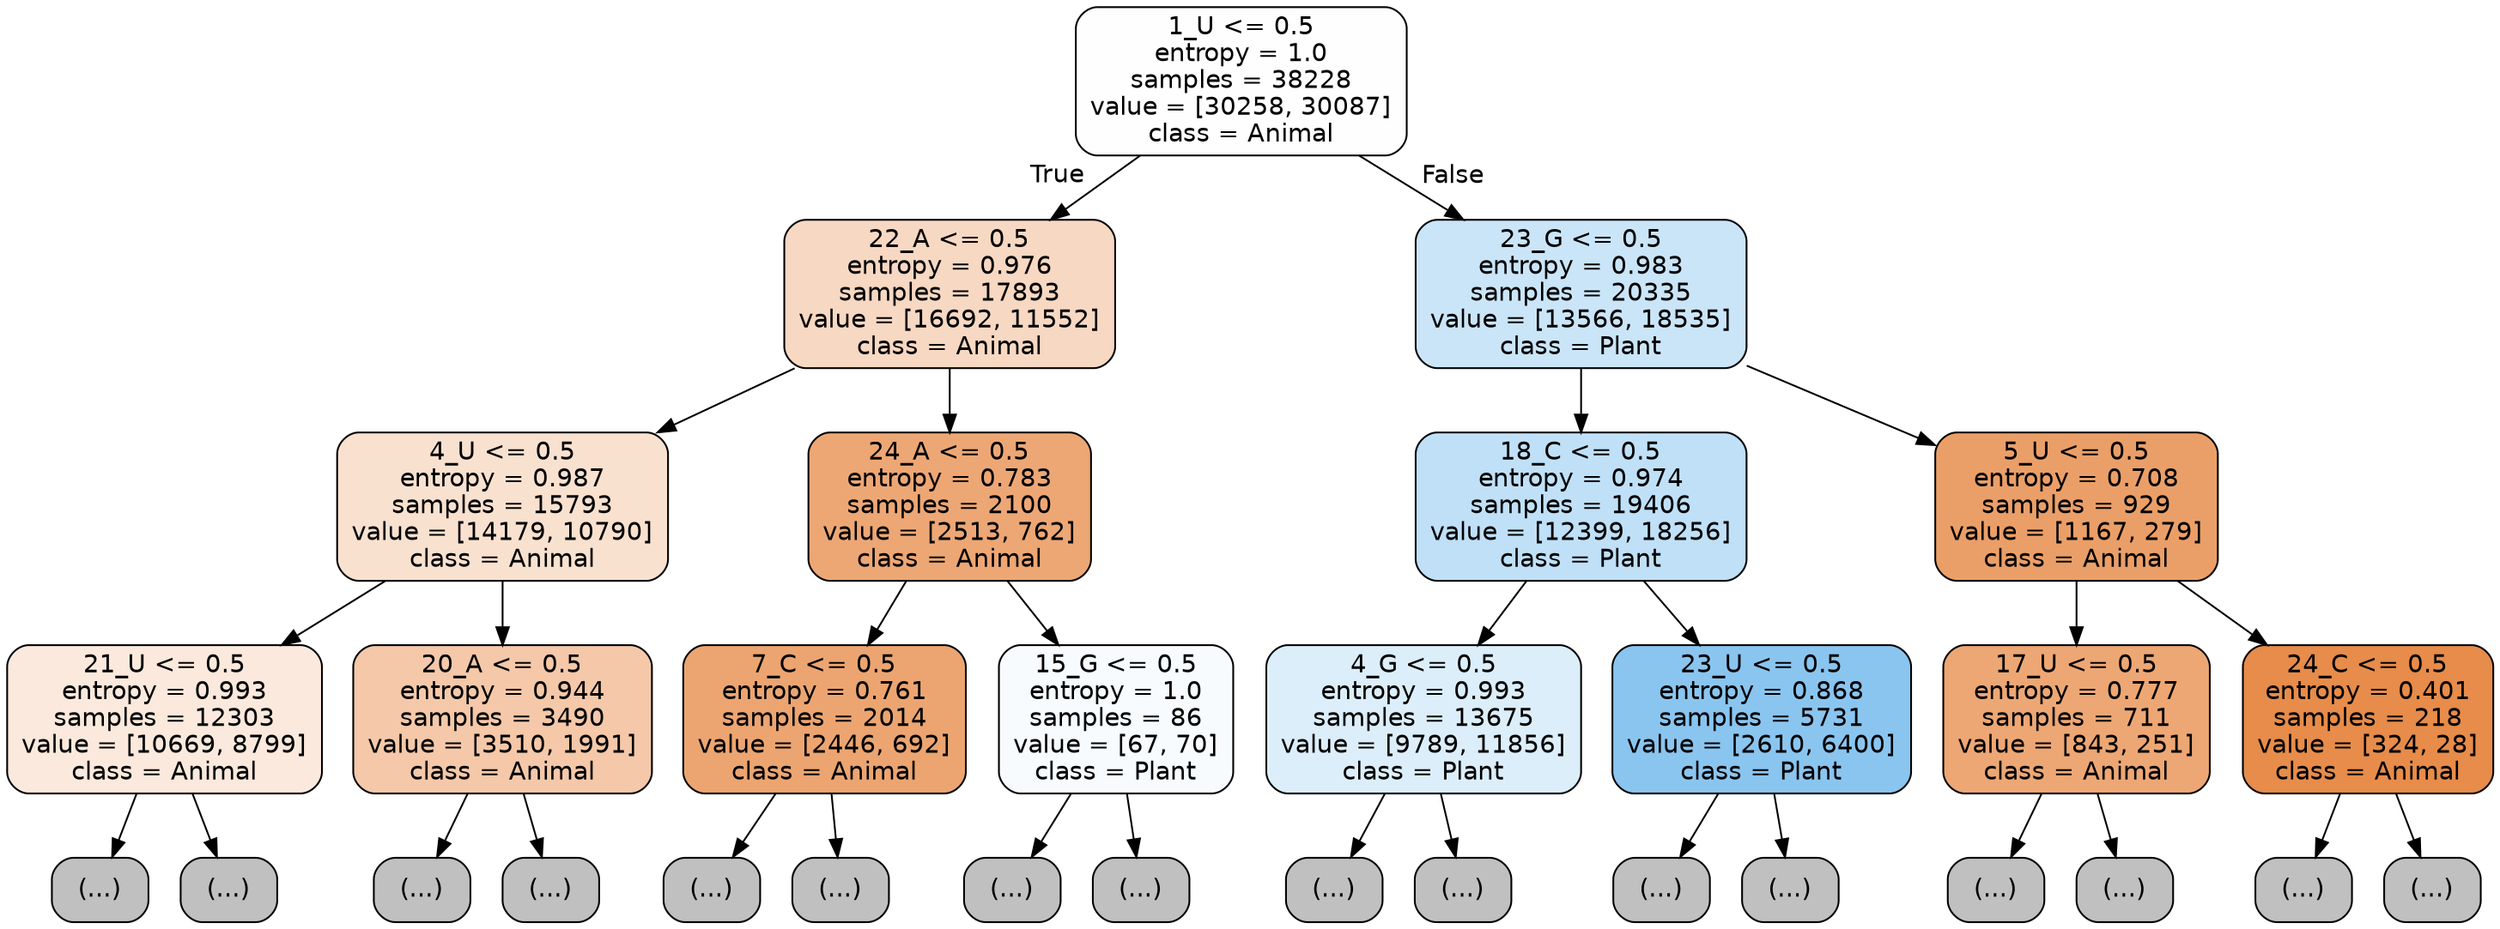 digraph Tree {
node [shape=box, style="filled, rounded", color="black", fontname="helvetica"] ;
edge [fontname="helvetica"] ;
0 [label="1_U <= 0.5\nentropy = 1.0\nsamples = 38228\nvalue = [30258, 30087]\nclass = Animal", fillcolor="#fffefe"] ;
1 [label="22_A <= 0.5\nentropy = 0.976\nsamples = 17893\nvalue = [16692, 11552]\nclass = Animal", fillcolor="#f7d8c2"] ;
0 -> 1 [labeldistance=2.5, labelangle=45, headlabel="True"] ;
2 [label="4_U <= 0.5\nentropy = 0.987\nsamples = 15793\nvalue = [14179, 10790]\nclass = Animal", fillcolor="#f9e1d0"] ;
1 -> 2 ;
3 [label="21_U <= 0.5\nentropy = 0.993\nsamples = 12303\nvalue = [10669, 8799]\nclass = Animal", fillcolor="#fae9dc"] ;
2 -> 3 ;
4 [label="(...)", fillcolor="#C0C0C0"] ;
3 -> 4 ;
5061 [label="(...)", fillcolor="#C0C0C0"] ;
3 -> 5061 ;
6406 [label="20_A <= 0.5\nentropy = 0.944\nsamples = 3490\nvalue = [3510, 1991]\nclass = Animal", fillcolor="#f4c8a9"] ;
2 -> 6406 ;
6407 [label="(...)", fillcolor="#C0C0C0"] ;
6406 -> 6407 ;
7994 [label="(...)", fillcolor="#C0C0C0"] ;
6406 -> 7994 ;
8433 [label="24_A <= 0.5\nentropy = 0.783\nsamples = 2100\nvalue = [2513, 762]\nclass = Animal", fillcolor="#eda775"] ;
1 -> 8433 ;
8434 [label="7_C <= 0.5\nentropy = 0.761\nsamples = 2014\nvalue = [2446, 692]\nclass = Animal", fillcolor="#eca571"] ;
8433 -> 8434 ;
8435 [label="(...)", fillcolor="#C0C0C0"] ;
8434 -> 8435 ;
9220 [label="(...)", fillcolor="#C0C0C0"] ;
8434 -> 9220 ;
9391 [label="15_G <= 0.5\nentropy = 1.0\nsamples = 86\nvalue = [67, 70]\nclass = Plant", fillcolor="#f7fbfe"] ;
8433 -> 9391 ;
9392 [label="(...)", fillcolor="#C0C0C0"] ;
9391 -> 9392 ;
9447 [label="(...)", fillcolor="#C0C0C0"] ;
9391 -> 9447 ;
9464 [label="23_G <= 0.5\nentropy = 0.983\nsamples = 20335\nvalue = [13566, 18535]\nclass = Plant", fillcolor="#cae5f8"] ;
0 -> 9464 [labeldistance=2.5, labelangle=-45, headlabel="False"] ;
9465 [label="18_C <= 0.5\nentropy = 0.974\nsamples = 19406\nvalue = [12399, 18256]\nclass = Plant", fillcolor="#bfe0f7"] ;
9464 -> 9465 ;
9466 [label="4_G <= 0.5\nentropy = 0.993\nsamples = 13675\nvalue = [9789, 11856]\nclass = Plant", fillcolor="#dceefa"] ;
9465 -> 9466 ;
9467 [label="(...)", fillcolor="#C0C0C0"] ;
9466 -> 9467 ;
13352 [label="(...)", fillcolor="#C0C0C0"] ;
9466 -> 13352 ;
14937 [label="23_U <= 0.5\nentropy = 0.868\nsamples = 5731\nvalue = [2610, 6400]\nclass = Plant", fillcolor="#8ac5f0"] ;
9465 -> 14937 ;
14938 [label="(...)", fillcolor="#C0C0C0"] ;
14937 -> 14938 ;
16459 [label="(...)", fillcolor="#C0C0C0"] ;
14937 -> 16459 ;
16526 [label="5_U <= 0.5\nentropy = 0.708\nsamples = 929\nvalue = [1167, 279]\nclass = Animal", fillcolor="#eb9f68"] ;
9464 -> 16526 ;
16527 [label="17_U <= 0.5\nentropy = 0.777\nsamples = 711\nvalue = [843, 251]\nclass = Animal", fillcolor="#eda774"] ;
16526 -> 16527 ;
16528 [label="(...)", fillcolor="#C0C0C0"] ;
16527 -> 16528 ;
16679 [label="(...)", fillcolor="#C0C0C0"] ;
16527 -> 16679 ;
16724 [label="24_C <= 0.5\nentropy = 0.401\nsamples = 218\nvalue = [324, 28]\nclass = Animal", fillcolor="#e78c4a"] ;
16526 -> 16724 ;
16725 [label="(...)", fillcolor="#C0C0C0"] ;
16724 -> 16725 ;
16782 [label="(...)", fillcolor="#C0C0C0"] ;
16724 -> 16782 ;
}